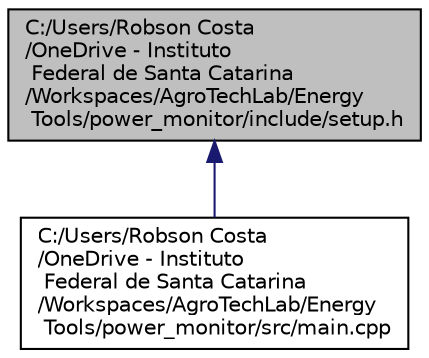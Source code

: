 digraph "C:/Users/Robson Costa/OneDrive - Instituto Federal de Santa Catarina/Workspaces/AgroTechLab/Energy Tools/power_monitor/include/setup.h"
{
 // LATEX_PDF_SIZE
  edge [fontname="Helvetica",fontsize="10",labelfontname="Helvetica",labelfontsize="10"];
  node [fontname="Helvetica",fontsize="10",shape=record];
  Node1 [label="C:/Users/Robson Costa\l/OneDrive - Instituto\l Federal de Santa Catarina\l/Workspaces/AgroTechLab/Energy\l Tools/power_monitor/include/setup.h",height=0.2,width=0.4,color="black", fillcolor="grey75", style="filled", fontcolor="black",tooltip="System setup parameters library."];
  Node1 -> Node2 [dir="back",color="midnightblue",fontsize="10",style="solid",fontname="Helvetica"];
  Node2 [label="C:/Users/Robson Costa\l/OneDrive - Instituto\l Federal de Santa Catarina\l/Workspaces/AgroTechLab/Energy\l Tools/power_monitor/src/main.cpp",height=0.2,width=0.4,color="black", fillcolor="white", style="filled",URL="$main_8cpp.html",tooltip="Project main file."];
}

